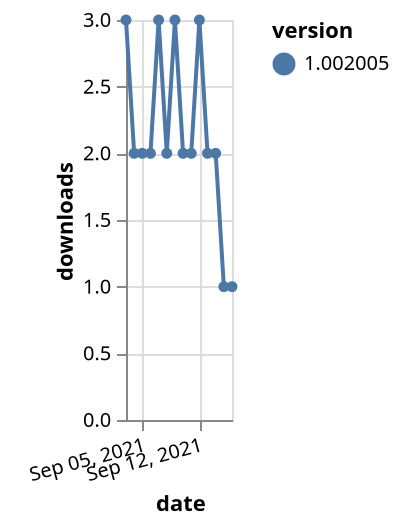 {"$schema": "https://vega.github.io/schema/vega-lite/v5.json", "description": "A simple bar chart with embedded data.", "data": {"values": [{"date": "2021-09-03", "total": 2325, "delta": 3, "version": "1.002005"}, {"date": "2021-09-04", "total": 2327, "delta": 2, "version": "1.002005"}, {"date": "2021-09-05", "total": 2329, "delta": 2, "version": "1.002005"}, {"date": "2021-09-06", "total": 2331, "delta": 2, "version": "1.002005"}, {"date": "2021-09-07", "total": 2334, "delta": 3, "version": "1.002005"}, {"date": "2021-09-08", "total": 2336, "delta": 2, "version": "1.002005"}, {"date": "2021-09-09", "total": 2339, "delta": 3, "version": "1.002005"}, {"date": "2021-09-10", "total": 2341, "delta": 2, "version": "1.002005"}, {"date": "2021-09-11", "total": 2343, "delta": 2, "version": "1.002005"}, {"date": "2021-09-12", "total": 2346, "delta": 3, "version": "1.002005"}, {"date": "2021-09-13", "total": 2348, "delta": 2, "version": "1.002005"}, {"date": "2021-09-14", "total": 2350, "delta": 2, "version": "1.002005"}, {"date": "2021-09-15", "total": 2351, "delta": 1, "version": "1.002005"}, {"date": "2021-09-16", "total": 2352, "delta": 1, "version": "1.002005"}]}, "width": "container", "mark": {"type": "line", "point": {"filled": true}}, "encoding": {"x": {"field": "date", "type": "temporal", "timeUnit": "yearmonthdate", "title": "date", "axis": {"labelAngle": -15}}, "y": {"field": "delta", "type": "quantitative", "title": "downloads"}, "color": {"field": "version", "type": "nominal"}, "tooltip": {"field": "delta"}}}